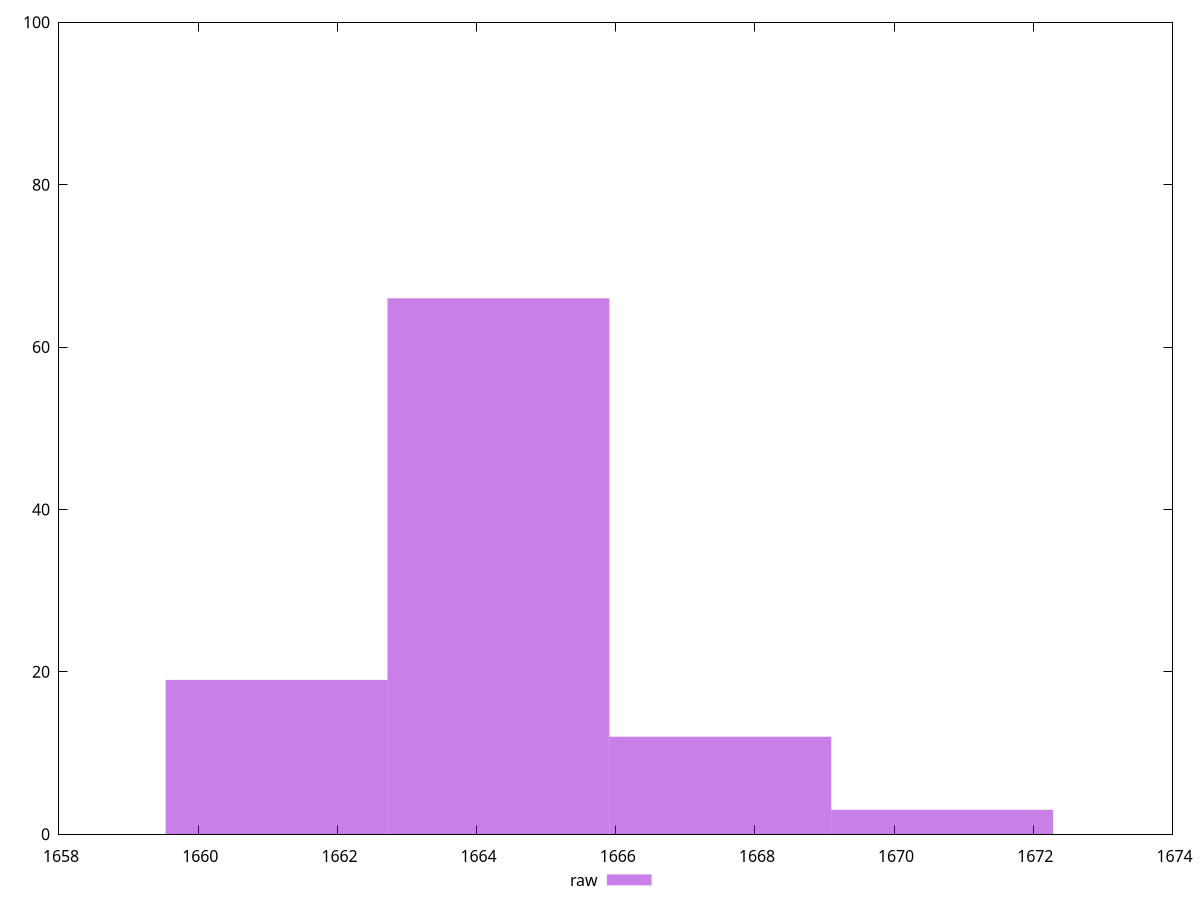 reset
set terminal svg size 640, 490 enhanced background rgb 'white'
set output "reprap/first-contentful-paint/samples/pages+cached+noexternal+nofonts+nosvg+noimg+nocss/raw/histogram.svg"

$raw <<EOF
1664.3140626581542 66
1667.5024037743576 12
1661.125721541951 19
1670.6907448905608 3
EOF

set key outside below
set boxwidth 3.1883411162033606
set yrange [0:100]
set style fill transparent solid 0.5 noborder

plot \
  $raw title "raw" with boxes, \


reset